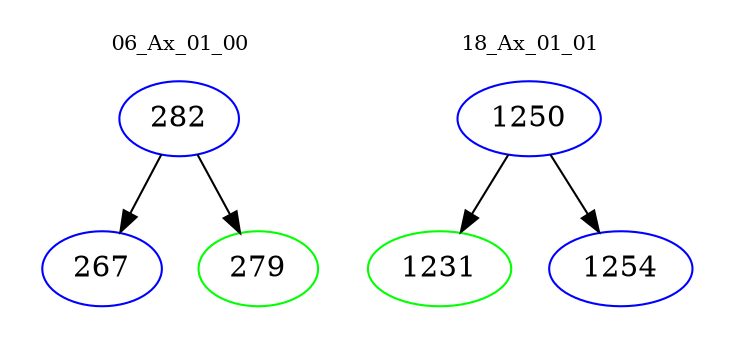 digraph{
subgraph cluster_0 {
color = white
label = "06_Ax_01_00";
fontsize=10;
T0_282 [label="282", color="blue"]
T0_282 -> T0_267 [color="black"]
T0_267 [label="267", color="blue"]
T0_282 -> T0_279 [color="black"]
T0_279 [label="279", color="green"]
}
subgraph cluster_1 {
color = white
label = "18_Ax_01_01";
fontsize=10;
T1_1250 [label="1250", color="blue"]
T1_1250 -> T1_1231 [color="black"]
T1_1231 [label="1231", color="green"]
T1_1250 -> T1_1254 [color="black"]
T1_1254 [label="1254", color="blue"]
}
}
